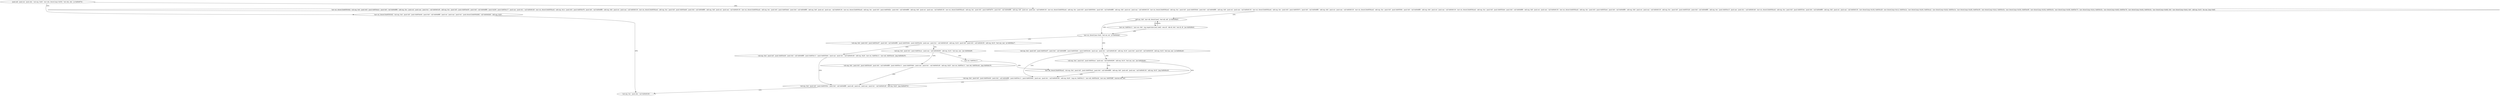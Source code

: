 digraph "func" {
"134518556" [label = "'push edi', 'push esi', 'push ebx', 'sub esp, 0x40', 'mov ebx, dword [esp+0x50]', 'test ebx, ebx', 'je 0x804975c', " ]
"134518620" [label = "'mov esi, dword [0x8059304]', 'sub esp, 0x4', 'push 0x5', 'push 0x8054e2c', 'push 0x0', 'call 0x8048ff0', 'add esp, 0xc', 'push esi', 'push eax', 'push 0x1', 'call 0x80491d0', 'add esp, 0xc', 'push 0x5', 'push 0x8054e50', 'push 0x0', 'call 0x8048ff0', 'push 0x200', 'push 0x8054c17', 'push eax', 'push 0x1', 'call 0x80491d0', 'mov esi, dword [0x80592a4]', 'add esp, 0x1c', 'push 0x5', 'push 0x8054e78', 'push 0x0', 'call 0x8048ff0', 'add esp, 0x8', 'push esi', 'push eax', 'call 0x8049130', 'mov esi, dword [0x80592a4]', 'add esp, 0xc', 'push 0x5', 'push 0x8054eb0', 'push 0x0', 'call 0x8048ff0', 'add esp, 0x8', 'push esi', 'push eax', 'call 0x8049130', 'mov esi, dword [0x80592a4]', 'add esp, 0xc', 'push 0x5', 'push 0x8054efc', 'push 0x0', 'call 0x8048ff0', 'add esp, 0x8', 'push esi', 'push eax', 'call 0x8049130', 'mov esi, dword [0x80592a4]', 'add esp, 0xc', 'push 0x5', 'push 0x8054f2c', 'push 0x0', 'call 0x8048ff0', 'add esp, 0x8', 'push esi', 'push eax', 'call 0x8049130', 'mov esi, dword [0x80592a4]', 'add esp, 0xc', 'push 0x5', 'push 0x8054f74', 'push 0x0', 'call 0x8048ff0', 'add esp, 0x8', 'push esi', 'push eax', 'call 0x8049130', 'mov esi, dword [0x80592a4]', 'add esp, 0xc', 'push 0x5', 'push 0x805500c', 'push 0x0', 'call 0x8048ff0', 'add esp, 0x8', 'push esi', 'push eax', 'call 0x8049130', 'mov esi, dword [0x80592a4]', 'add esp, 0xc', 'push 0x5', 'push 0x8055044', 'push 0x0', 'call 0x8048ff0', 'add esp, 0x8', 'push esi', 'push eax', 'call 0x8049130', 'mov esi, dword [0x80592a4]', 'add esp, 0xc', 'push 0x5', 'push 0x805507c', 'push 0x0', 'call 0x8048ff0', 'add esp, 0x8', 'push esi', 'push eax', 'call 0x8049130', 'mov esi, dword [0x80592a4]', 'add esp, 0xc', 'push 0x5', 'push 0x80550fc', 'push 0x0', 'call 0x8048ff0', 'add esp, 0x8', 'push esi', 'push eax', 'call 0x8049130', 'mov esi, dword [0x80592a4]', 'add esp, 0xc', 'push 0x5', 'push 0x80552b4', 'push 0x0', 'call 0x8048ff0', 'add esp, 0x8', 'push esi', 'push eax', 'call 0x8049130', 'mov esi, dword [0x80592a4]', 'add esp, 0xc', 'push 0x5', 'push 0x80552e4', 'push 0x0', 'call 0x8048ff0', 'add esp, 0x8', 'push esi', 'push eax', 'call 0x8049130', 'add esp, 0xc', 'push 0x5', 'push 0x8055320', 'push 0x0', 'call 0x8048ff0', 'add esp, 0xc', 'push 0x8054c1f', 'push eax', 'push 0x1', 'call 0x80491d0', 'mov esi, dword [0x80592a4]', 'add esp, 0xc', 'push 0x5', 'push 0x805534c', 'push 0x0', 'call 0x8048ff0', 'add esp, 0x8', 'push esi', 'push eax', 'call 0x8049130', 'mov dword [esp+0x18], 0x8054c28', 'mov dword [esp+0x1c], 0x8054c2a', 'mov dword [esp+0x20], 0x8054ca2', 'mov dword [esp+0x24], 0x8054c3a', 'mov dword [esp+0x28], 0x8054c50', 'mov dword [esp+0x2c], 0x8054c5a', 'mov dword [esp+0x30], 0x8054c69', 'mov dword [esp+0x34], 0x8054c5a', 'mov dword [esp+0x38], 0x8054c73', 'mov dword [esp+0x3c], 0x8054c5a', 'mov dword [esp+0x40], 0x8054c7d', 'mov dword [esp+0x44], 0x8054c5a', 'mov dword [esp+0x48], 0x0', 'mov dword [esp+0x4c], 0x0', 'add esp, 0x10', 'lea eax, [esp+0x8]', " ]
"134518570" [label = "'mov esi, dword [0x8059304]', 'sub esp, 0x4', 'push 0x5', 'push 0x8054e04', 'push 0x0', 'call 0x8048ff0', 'push esi', 'push eax', 'push 0x1', 'push dword [0x8059288]', 'call 0x8049260', 'add esp, 0x20', " ]
"134519238" [label = "'add eax, 0x8', 'mov edi, dword [eax]', 'test edi, edi', 'je 0x80499e5', " ]
"134518611" [label = "'sub esp, 0xc', 'push ebx', 'call 0x8049100', " ]
"134519269" [label = "'mov esi, dword [eax+0x4]', 'test esi, esi', 'je 0x8049afc', " ]
"134519548" [label = "'sub esp, 0x4', 'push 0x5', 'push 0x8054c87', 'push 0x0', 'call 0x8048ff0', 'push 0x805549c', 'push 0x8054c9e', 'push eax', 'push 0x1', 'call 0x80491d0', 'add esp, 0x18', 'push 0x0', 'push 0x5', 'call 0x80491f0', 'add esp, 0x10', 'test eax, eax', 'je 0x8049ac7', " ]
"134519280" [label = "'sub esp, 0x4', 'push 0x5', 'push 0x8054c87', 'push 0x0', 'call 0x8048ff0', 'push 0x805549c', 'push 0x8054c9e', 'push eax', 'push 0x1', 'call 0x80491d0', 'add esp, 0x18', 'push 0x0', 'push 0x5', 'call 0x80491f0', 'add esp, 0x10', 'test eax, eax', 'je 0x8049a3d', " ]
"134519247" [label = "'mov esi, 0x8054c11', 'mov ecx, 0x6', 'rep cmpsb byte [esi], [edi]', 'seta dl', 'sbb dl, 0x0', 'test dl, dl', 'jne 0x80499c6', " ]
"134519495" [label = "'sub esp, 0x4', 'push 0x5', 'push 0x8054cb0', 'push 0x0', 'call 0x8048ff0', 'push 0x8054c11', 'push 0x805549c', 'push eax', 'push 0x1', 'call 0x80491d0', 'add esp, 0x20', 'mov esi, 0x8054c11', 'mov edi, 0x8054c44', 'jmp 0x8049a76', " ]
"134519602" [label = "'sub esp, 0x4', 'push 0x3', 'push 0x8054cac', 'push eax', 'call 0x8049290', 'add esp, 0x10', 'test eax, eax', 'jne 0x8049a99', " ]
"134519357" [label = "'sub esp, 0x4', 'push 0x5', 'push 0x8054cb0', 'push 0x0', 'call 0x8048ff0', 'push 0x8054c11', 'push 0x805549c', 'push eax', 'push 0x1', 'call 0x80491d0', 'add esp, 0x20', 'cmp esi, 0x8054c11', 'mov edi, 0x8054c44', 'mov eax, 0x8055bff', 'cmovne edi, eax', " ]
"134519334" [label = "'sub esp, 0x4', 'push 0x3', 'push 0x8054cac', 'push eax', 'call 0x8049290', 'add esp, 0x10', 'test eax, eax', 'jne 0x8049a9e', " ]
"134519414" [label = "'sub esp, 0x4', 'push 0x5', 'push 0x805550c', 'push 0x0', 'call 0x8048ff0', 'push edi', 'push esi', 'push eax', 'push 0x1', 'call 0x80491d0', 'add esp, 0x20', 'jmp 0x8049753', " ]
"134519449" [label = "'mov esi, 0x8054c11', " ]
"134519629" [label = "'sub esp, 0x4', 'push 0x5', 'push 0x8054cb0', 'push 0x0', 'call 0x8048ff0', 'push 0x8054c11', 'push 0x805549c', 'push eax', 'push 0x1', 'call 0x80491d0', 'add esp, 0x20', 'mov esi, 0x8054c11', 'mov edi, 0x8054c44', 'jmp 0x8049a76', " ]
"134519454" [label = "'mov edi, dword [0x80592a4]', 'sub esp, 0x4', 'push 0x5', 'push 0x80554c4', 'push 0x0', 'call 0x8048ff0', 'add esp, 0x8', 'push edi', 'push eax', 'call 0x8049130', 'add esp, 0x10', 'jmp 0x8049a3d', " ]
"134518556" -> "134518620" [ label = "CFG" ]
"134518556" -> "134518570" [ label = "CFG" ]
"134518620" -> "134519238" [ label = "CFG" ]
"134518570" -> "134518611" [ label = "CFG" ]
"134519238" -> "134519269" [ label = "CFG" ]
"134519238" -> "134519247" [ label = "CFG" ]
"134519269" -> "134519548" [ label = "CFG" ]
"134519269" -> "134519280" [ label = "CFG" ]
"134519548" -> "134519495" [ label = "CFG" ]
"134519548" -> "134519602" [ label = "CFG" ]
"134519280" -> "134519357" [ label = "CFG" ]
"134519280" -> "134519334" [ label = "CFG" ]
"134519247" -> "134519238" [ label = "CFG" ]
"134519247" -> "134519269" [ label = "CFG" ]
"134519495" -> "134519414" [ label = "CFG" ]
"134519602" -> "134519449" [ label = "CFG" ]
"134519602" -> "134519629" [ label = "CFG" ]
"134519357" -> "134519414" [ label = "CFG" ]
"134519334" -> "134519454" [ label = "CFG" ]
"134519334" -> "134519357" [ label = "CFG" ]
"134519414" -> "134518611" [ label = "CFG" ]
"134519449" -> "134519454" [ label = "CFG" ]
"134519629" -> "134519414" [ label = "CFG" ]
"134519454" -> "134519357" [ label = "CFG" ]
}
